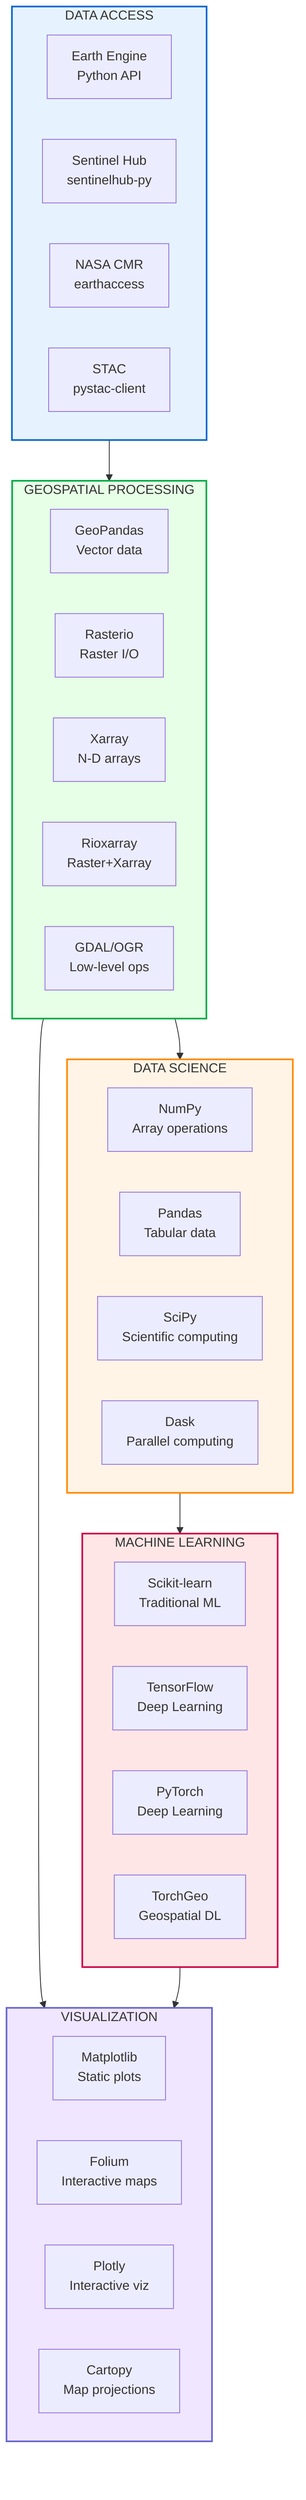 graph TB
    subgraph DataAccess["DATA ACCESS"]
        DA1[Earth Engine<br/>Python API]
        DA2[Sentinel Hub<br/>sentinelhub-py]
        DA3[NASA CMR<br/>earthaccess]
        DA4[STAC<br/>pystac-client]
    end

    subgraph Geospatial["GEOSPATIAL PROCESSING"]
        GP1[GeoPandas<br/>Vector data]
        GP2[Rasterio<br/>Raster I/O]
        GP3[Xarray<br/>N-D arrays]
        GP4[Rioxarray<br/>Raster+Xarray]
        GP5[GDAL/OGR<br/>Low-level ops]
    end

    subgraph DataScience["DATA SCIENCE"]
        DS1[NumPy<br/>Array operations]
        DS2[Pandas<br/>Tabular data]
        DS3[SciPy<br/>Scientific computing]
        DS4[Dask<br/>Parallel computing]
    end

    subgraph ML["MACHINE LEARNING"]
        ML1[Scikit-learn<br/>Traditional ML]
        ML2[TensorFlow<br/>Deep Learning]
        ML3[PyTorch<br/>Deep Learning]
        ML4[TorchGeo<br/>Geospatial DL]
    end

    subgraph Viz["VISUALIZATION"]
        VZ1[Matplotlib<br/>Static plots]
        VZ2[Folium<br/>Interactive maps]
        VZ3[Plotly<br/>Interactive viz]
        VZ4[Cartopy<br/>Map projections]
    end

    DataAccess --> Geospatial
    Geospatial --> DataScience
    DataScience --> ML
    Geospatial --> Viz
    ML --> Viz

    style DataAccess fill:#e6f3ff,stroke:#0066cc,stroke-width:2px
    style Geospatial fill:#e6ffe6,stroke:#00aa44,stroke-width:2px
    style DataScience fill:#fff4e6,stroke:#ff8800,stroke-width:2px
    style ML fill:#ffe6e6,stroke:#cc0044,stroke-width:2px
    style Viz fill:#f0e6ff,stroke:#6666cc,stroke-width:2px